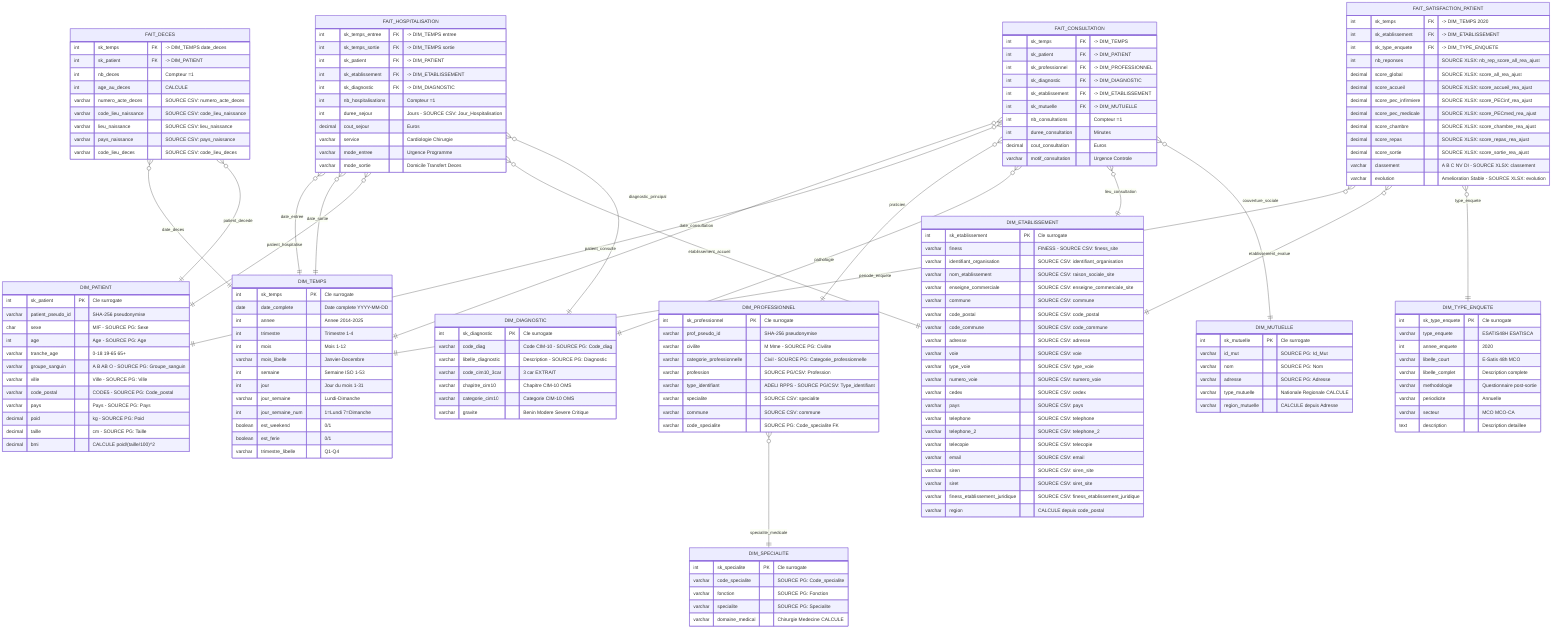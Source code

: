 erDiagram
    %% ============================================================
    %% SCHEMA DIMENSIONNEL FINAL CHU - CONSTELLATION D'ETOILES
    %% Verifie avec les sources reelles (PostgreSQL + CSV + XLSX)
    %% Date: 2025-10-13
    %% ============================================================

    %% ===== DIMENSIONS COMMUNES =====

    DIM_TEMPS {
        int sk_temps PK "Cle surrogate"
        date date_complete "Date complete YYYY-MM-DD"
        int annee "Annee 2014-2025"
        int trimestre "Trimestre 1-4"
        int mois "Mois 1-12"
        varchar mois_libelle "Janvier-Decembre"
        int semaine "Semaine ISO 1-53"
        int jour "Jour du mois 1-31"
        varchar jour_semaine "Lundi-Dimanche"
        int jour_semaine_num "1=Lundi 7=Dimanche"
        boolean est_weekend "0/1"
        boolean est_ferie "0/1"
        varchar trimestre_libelle "Q1-Q4"
    }

    DIM_PATIENT {
        int sk_patient PK "Cle surrogate"
        varchar patient_pseudo_id "SHA-256 pseudonymise"
        char sexe "M/F - SOURCE PG: Sexe"
        int age "Age - SOURCE PG: Age"
        varchar tranche_age "0-18 19-65 65+"
        varchar groupe_sanguin "A B AB O - SOURCE PG: Groupe_sanguin"
        varchar ville "Ville - SOURCE PG: Ville"
        varchar code_postal "CODE5 - SOURCE PG: Code_postal"
        varchar pays "Pays - SOURCE PG: Pays"
        decimal poid "kg - SOURCE PG: Poid"
        decimal taille "cm - SOURCE PG: Taille"
        decimal bmi "CALCULE poid/(taille/100)^2"
    }

    DIM_DIAGNOSTIC {
        int sk_diagnostic PK "Cle surrogate"
        varchar code_diag "Code CIM-10 - SOURCE PG: Code_diag"
        varchar libelle_diagnostic "Description - SOURCE PG: Diagnostic"
        varchar code_cim10_3car "3 car EXTRAIT"
        varchar chapitre_cim10 "Chapitre CIM-10 OMS"
        varchar categorie_cim10 "Categorie CIM-10 OMS"
        varchar gravite "Benin Modere Severe Critique"
    }

    DIM_ETABLISSEMENT {
        int sk_etablissement PK "Cle surrogate"
        varchar finess "FINESS - SOURCE CSV: finess_site"
        varchar identifiant_organisation "SOURCE CSV: identifiant_organisation"
        varchar nom_etablissement "SOURCE CSV: raison_sociale_site"
        varchar enseigne_commerciale "SOURCE CSV: enseigne_commerciale_site"
        varchar commune "SOURCE CSV: commune"
        varchar code_postal "SOURCE CSV: code_postal"
        varchar code_commune "SOURCE CSV: code_commune"
        varchar adresse "SOURCE CSV: adresse"
        varchar voie "SOURCE CSV: voie"
        varchar type_voie "SOURCE CSV: type_voie"
        varchar numero_voie "SOURCE CSV: numero_voie"
        varchar cedex "SOURCE CSV: cedex"
        varchar pays "SOURCE CSV: pays"
        varchar telephone "SOURCE CSV: telephone"
        varchar telephone_2 "SOURCE CSV: telephone_2"
        varchar telecopie "SOURCE CSV: telecopie"
        varchar email "SOURCE CSV: email"
        varchar siren "SOURCE CSV: siren_site"
        varchar siret "SOURCE CSV: siret_site"
        varchar finess_etablissement_juridique "SOURCE CSV: finess_etablissement_juridique"
        varchar region "CALCULE depuis code_postal"
    }

    %% ===== DIMENSIONS SPECIFIQUES =====

    DIM_PROFESSIONNEL {
        int sk_professionnel PK "Cle surrogate"
        varchar prof_pseudo_id "SHA-256 pseudonymise"
        varchar civilite "M Mme - SOURCE PG: Civilite"
        varchar categorie_professionnelle "Civil - SOURCE PG: Categorie_professionnelle"
        varchar profession "SOURCE PG/CSV: Profession"
        varchar type_identifiant "ADELI RPPS - SOURCE PG/CSV: Type_identifiant"
        varchar specialite "SOURCE CSV: specialite"
        varchar commune "SOURCE CSV: commune"
        varchar code_specialite "SOURCE PG: Code_specialite FK"
    }

    DIM_SPECIALITE {
        int sk_specialite PK "Cle surrogate"
        varchar code_specialite "SOURCE PG: Code_specialite"
        varchar fonction "SOURCE PG: Fonction"
        varchar specialite "SOURCE PG: Specialite"
        varchar domaine_medical "Chirurgie Medecine CALCULE"
    }

    DIM_MUTUELLE {
        int sk_mutuelle PK "Cle surrogate"
        varchar id_mut "SOURCE PG: Id_Mut"
        varchar nom "SOURCE PG: Nom"
        varchar adresse "SOURCE PG: Adresse"
        varchar type_mutuelle "Nationale Regionale CALCULE"
        varchar region_mutuelle "CALCULE depuis Adresse"
    }

    DIM_TYPE_ENQUETE {
        int sk_type_enquete PK "Cle surrogate"
        varchar type_enquete "ESATIS48H ESATISCA"
        int annee_enquete "2020"
        varchar libelle_court "E-Satis 48h MCO"
        varchar libelle_complet "Description complete"
        varchar methodologie "Questionnaire post-sortie"
        varchar periodicite "Annuelle"
        varchar secteur "MCO MCO-CA"
        text description "Description detaillee"
    }

    %% ===== TABLES DE FAITS =====

    FAIT_CONSULTATION {
        int sk_temps FK "-> DIM_TEMPS"
        int sk_patient FK "-> DIM_PATIENT"
        int sk_professionnel FK "-> DIM_PROFESSIONNEL"
        int sk_diagnostic FK "-> DIM_DIAGNOSTIC"
        int sk_etablissement FK "-> DIM_ETABLISSEMENT"
        int sk_mutuelle FK "-> DIM_MUTUELLE"
        int nb_consultations "Compteur =1"
        int duree_consultation "Minutes"
        decimal cout_consultation "Euros"
        varchar motif_consultation "Urgence Controle"
    }

    FAIT_HOSPITALISATION {
        int sk_temps_entree FK "-> DIM_TEMPS entree"
        int sk_temps_sortie FK "-> DIM_TEMPS sortie"
        int sk_patient FK "-> DIM_PATIENT"
        int sk_etablissement FK "-> DIM_ETABLISSEMENT"
        int sk_diagnostic FK "-> DIM_DIAGNOSTIC"
        int nb_hospitalisations "Compteur =1"
        int duree_sejour "Jours - SOURCE CSV: Jour_Hospitalisation"
        decimal cout_sejour "Euros"
        varchar service "Cardiologie Chirurgie"
        varchar mode_entree "Urgence Programme"
        varchar mode_sortie "Domicile Transfert Deces"
    }

    FAIT_DECES {
        int sk_temps FK "-> DIM_TEMPS date_deces"
        int sk_patient FK "-> DIM_PATIENT"
        int nb_deces "Compteur =1"
        int age_au_deces "CALCULE"
        varchar numero_acte_deces "SOURCE CSV: numero_acte_deces"
        varchar code_lieu_naissance "SOURCE CSV: code_lieu_naissance"
        varchar lieu_naissance "SOURCE CSV: lieu_naissance"
        varchar pays_naissance "SOURCE CSV: pays_naissance"
        varchar code_lieu_deces "SOURCE CSV: code_lieu_deces"
    }

    FAIT_SATISFACTION_PATIENT {
        int sk_temps FK "-> DIM_TEMPS 2020"
        int sk_etablissement FK "-> DIM_ETABLISSEMENT"
        int sk_type_enquete FK "-> DIM_TYPE_ENQUETE"
        int nb_reponses "SOURCE XLSX: nb_rep_score_all_rea_ajust"
        decimal score_global "SOURCE XLSX: score_all_rea_ajust"
        decimal score_accueil "SOURCE XLSX: score_accueil_rea_ajust"
        decimal score_pec_infirmiere "SOURCE XLSX: score_PECinf_rea_ajust"
        decimal score_pec_medicale "SOURCE XLSX: score_PECmed_rea_ajust"
        decimal score_chambre "SOURCE XLSX: score_chambre_rea_ajust"
        decimal score_repas "SOURCE XLSX: score_repas_rea_ajust"
        decimal score_sortie "SOURCE XLSX: score_sortie_rea_ajust"
        varchar classement "A B C NV DI - SOURCE XLSX: classement"
        varchar evolution "Amelioration Stable - SOURCE XLSX: evolution"
    }

    %% ===== RELATIONS FAIT_CONSULTATION =====
    FAIT_CONSULTATION }o--|| DIM_TEMPS : "date_consultation"
    FAIT_CONSULTATION }o--|| DIM_PATIENT : "patient_consulte"
    FAIT_CONSULTATION }o--|| DIM_PROFESSIONNEL : "praticien"
    FAIT_CONSULTATION }o--|| DIM_DIAGNOSTIC : "pathologie"
    FAIT_CONSULTATION }o--|| DIM_ETABLISSEMENT : "lieu_consultation"
    FAIT_CONSULTATION }o--|| DIM_MUTUELLE : "couverture_sociale"

    %% ===== RELATIONS FAIT_HOSPITALISATION =====
    FAIT_HOSPITALISATION }o--|| DIM_TEMPS : "date_entree"
    FAIT_HOSPITALISATION }o--|| DIM_TEMPS : "date_sortie"
    FAIT_HOSPITALISATION }o--|| DIM_PATIENT : "patient_hospitalise"
    FAIT_HOSPITALISATION }o--|| DIM_ETABLISSEMENT : "etablissement_accueil"
    FAIT_HOSPITALISATION }o--|| DIM_DIAGNOSTIC : "diagnostic_principal"

    %% ===== RELATIONS FAIT_DECES =====
    FAIT_DECES }o--|| DIM_TEMPS : "date_deces"
    FAIT_DECES }o--|| DIM_PATIENT : "patient_decede"

    %% ===== RELATIONS FAIT_SATISFACTION_PATIENT =====
    FAIT_SATISFACTION_PATIENT }o--|| DIM_TEMPS : "periode_enquete"
    FAIT_SATISFACTION_PATIENT }o--|| DIM_ETABLISSEMENT : "etablissement_evalue"
    FAIT_SATISFACTION_PATIENT }o--|| DIM_TYPE_ENQUETE : "type_enquete"

    %% ===== RELATIONS INTER-DIMENSIONS =====
    DIM_PROFESSIONNEL }o--|| DIM_SPECIALITE : "specialite_medicale"